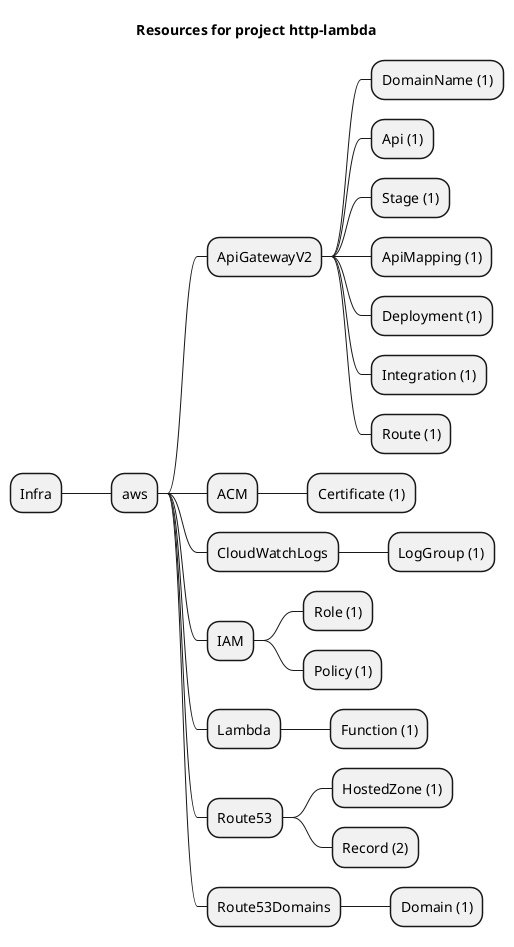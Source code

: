 @startmindmap
title Resources for project http-lambda
skinparam monochrome true
+ Infra
++ aws
+++ ApiGatewayV2
++++ DomainName (1)
++++ Api (1)
++++ Stage (1)
++++ ApiMapping (1)
++++ Deployment (1)
++++ Integration (1)
++++ Route (1)
+++ ACM
++++ Certificate (1)
+++ CloudWatchLogs
++++ LogGroup (1)
+++ IAM
++++ Role (1)
++++ Policy (1)
+++ Lambda
++++ Function (1)
+++ Route53
++++ HostedZone (1)
++++ Record (2)
+++ Route53Domains
++++ Domain (1)
@endmindmap